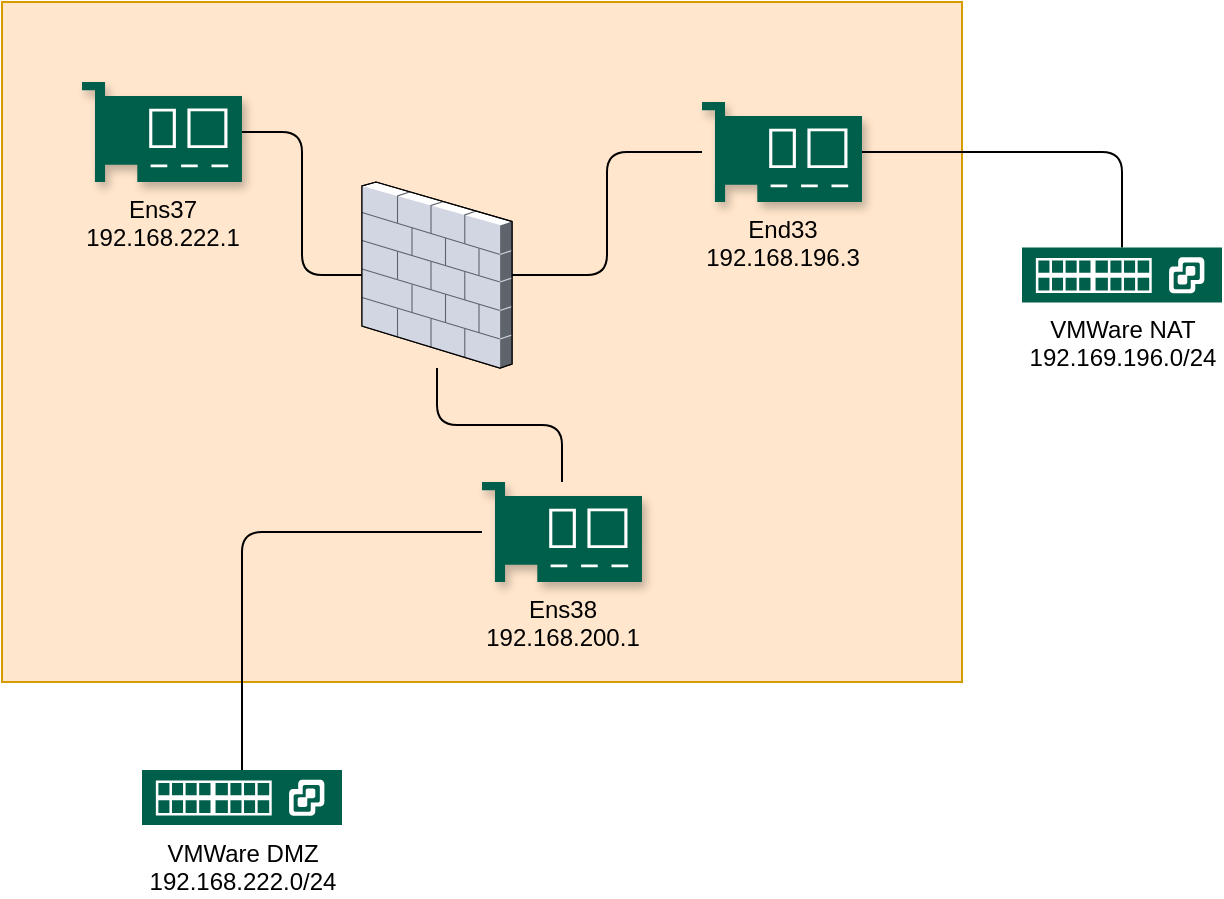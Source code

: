 <mxfile version="13.8.6" type="device"><diagram id="u6OKYoLnJybRLEVepaO3" name="Page-1"><mxGraphModel dx="898" dy="593" grid="1" gridSize="10" guides="1" tooltips="1" connect="1" arrows="1" fold="1" page="1" pageScale="1" pageWidth="1169" pageHeight="827" math="0" shadow="0"><root><mxCell id="0"/><mxCell id="1" parent="0"/><mxCell id="54MXAlhSssI_zwvjbL4N-16" value="" style="verticalLabelPosition=bottom;verticalAlign=top;html=1;shape=mxgraph.basic.rect;fillColor2=none;strokeWidth=1;size=20;indent=5;fillColor=#ffe6cc;strokeColor=#d79b00;" vertex="1" parent="1"><mxGeometry x="40" y="30" width="480" height="340" as="geometry"/></mxCell><mxCell id="54MXAlhSssI_zwvjbL4N-1" value="Ens37&lt;br&gt;192.168.222.1" style="pointerEvents=1;shadow=1;dashed=0;html=1;fillColor=#005F4B;labelPosition=center;verticalLabelPosition=bottom;verticalAlign=top;align=center;outlineConnect=0;shape=mxgraph.veeam2.network_card;rounded=0;sketch=0;fontColor=#000000;strokeColor=#FFFFFF;" vertex="1" parent="1"><mxGeometry x="80" y="70" width="80" height="50" as="geometry"/></mxCell><mxCell id="54MXAlhSssI_zwvjbL4N-11" style="edgeStyle=orthogonalEdgeStyle;rounded=1;orthogonalLoop=1;jettySize=auto;html=1;endArrow=none;endFill=0;" edge="1" parent="1" source="54MXAlhSssI_zwvjbL4N-2" target="54MXAlhSssI_zwvjbL4N-10"><mxGeometry relative="1" as="geometry"/></mxCell><mxCell id="54MXAlhSssI_zwvjbL4N-2" value="End33&lt;br&gt;192.168.196.3" style="pointerEvents=1;shadow=1;dashed=0;html=1;fillColor=#005F4B;labelPosition=center;verticalLabelPosition=bottom;verticalAlign=top;align=center;outlineConnect=0;shape=mxgraph.veeam2.network_card;rounded=0;sketch=0;fontColor=#000000;strokeColor=#FFFFFF;" vertex="1" parent="1"><mxGeometry x="390" y="80" width="80" height="50" as="geometry"/></mxCell><mxCell id="54MXAlhSssI_zwvjbL4N-15" style="edgeStyle=orthogonalEdgeStyle;rounded=1;orthogonalLoop=1;jettySize=auto;html=1;endArrow=none;endFill=0;" edge="1" parent="1" source="54MXAlhSssI_zwvjbL4N-3" target="54MXAlhSssI_zwvjbL4N-4"><mxGeometry relative="1" as="geometry"/></mxCell><mxCell id="54MXAlhSssI_zwvjbL4N-3" value="Ens38&lt;br&gt;192.168.200.1" style="pointerEvents=1;shadow=1;dashed=0;html=1;fillColor=#005F4B;labelPosition=center;verticalLabelPosition=bottom;verticalAlign=top;align=center;outlineConnect=0;shape=mxgraph.veeam2.network_card;rounded=0;sketch=0;fontColor=#000000;strokeColor=#FFFFFF;" vertex="1" parent="1"><mxGeometry x="280" y="270" width="80" height="50" as="geometry"/></mxCell><mxCell id="54MXAlhSssI_zwvjbL4N-4" value="VMWare DMZ&lt;br&gt;192.168.222.0/24&lt;br&gt;" style="pointerEvents=1;shadow=0;dashed=0;html=1;strokeColor=none;fillColor=#005F4B;labelPosition=center;verticalLabelPosition=bottom;verticalAlign=top;align=center;outlineConnect=0;shape=mxgraph.veeam2.vmware_vswitch;rounded=0;sketch=0;fontColor=#000000;aspect=fixed;" vertex="1" parent="1"><mxGeometry x="110" y="414" width="100" height="27.5" as="geometry"/></mxCell><mxCell id="54MXAlhSssI_zwvjbL4N-12" style="edgeStyle=orthogonalEdgeStyle;rounded=1;orthogonalLoop=1;jettySize=auto;html=1;endArrow=none;endFill=0;" edge="1" parent="1" source="54MXAlhSssI_zwvjbL4N-6" target="54MXAlhSssI_zwvjbL4N-2"><mxGeometry relative="1" as="geometry"/></mxCell><mxCell id="54MXAlhSssI_zwvjbL4N-13" style="edgeStyle=orthogonalEdgeStyle;rounded=1;orthogonalLoop=1;jettySize=auto;html=1;endArrow=none;endFill=0;" edge="1" parent="1" source="54MXAlhSssI_zwvjbL4N-6" target="54MXAlhSssI_zwvjbL4N-1"><mxGeometry relative="1" as="geometry"/></mxCell><mxCell id="54MXAlhSssI_zwvjbL4N-14" style="edgeStyle=orthogonalEdgeStyle;rounded=1;orthogonalLoop=1;jettySize=auto;html=1;endArrow=none;endFill=0;" edge="1" parent="1" source="54MXAlhSssI_zwvjbL4N-6" target="54MXAlhSssI_zwvjbL4N-3"><mxGeometry relative="1" as="geometry"/></mxCell><mxCell id="54MXAlhSssI_zwvjbL4N-6" value="" style="verticalLabelPosition=bottom;aspect=fixed;html=1;verticalAlign=top;strokeColor=none;align=center;outlineConnect=0;shape=mxgraph.citrix.firewall;" vertex="1" parent="1"><mxGeometry x="220" y="120" width="75" height="93" as="geometry"/></mxCell><mxCell id="54MXAlhSssI_zwvjbL4N-10" value="VMWare NAT&lt;br&gt;192.169.196.0/24" style="pointerEvents=1;shadow=0;dashed=0;html=1;strokeColor=none;fillColor=#005F4B;labelPosition=center;verticalLabelPosition=bottom;verticalAlign=top;align=center;outlineConnect=0;shape=mxgraph.veeam2.vmware_vswitch;rounded=0;sketch=0;fontColor=#000000;aspect=fixed;" vertex="1" parent="1"><mxGeometry x="550" y="152.75" width="100" height="27.5" as="geometry"/></mxCell></root></mxGraphModel></diagram></mxfile>
